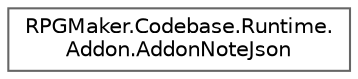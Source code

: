 digraph "クラス階層図"
{
 // LATEX_PDF_SIZE
  bgcolor="transparent";
  edge [fontname=Helvetica,fontsize=10,labelfontname=Helvetica,labelfontsize=10];
  node [fontname=Helvetica,fontsize=10,shape=box,height=0.2,width=0.4];
  rankdir="LR";
  Node0 [id="Node000000",label="RPGMaker.Codebase.Runtime.\lAddon.AddonNoteJson",height=0.2,width=0.4,color="grey40", fillcolor="white", style="filled",URL="$d4/d01/class_r_p_g_maker_1_1_codebase_1_1_runtime_1_1_addon_1_1_addon_note_json.html",tooltip="アドオン・ノートJSON"];
}
